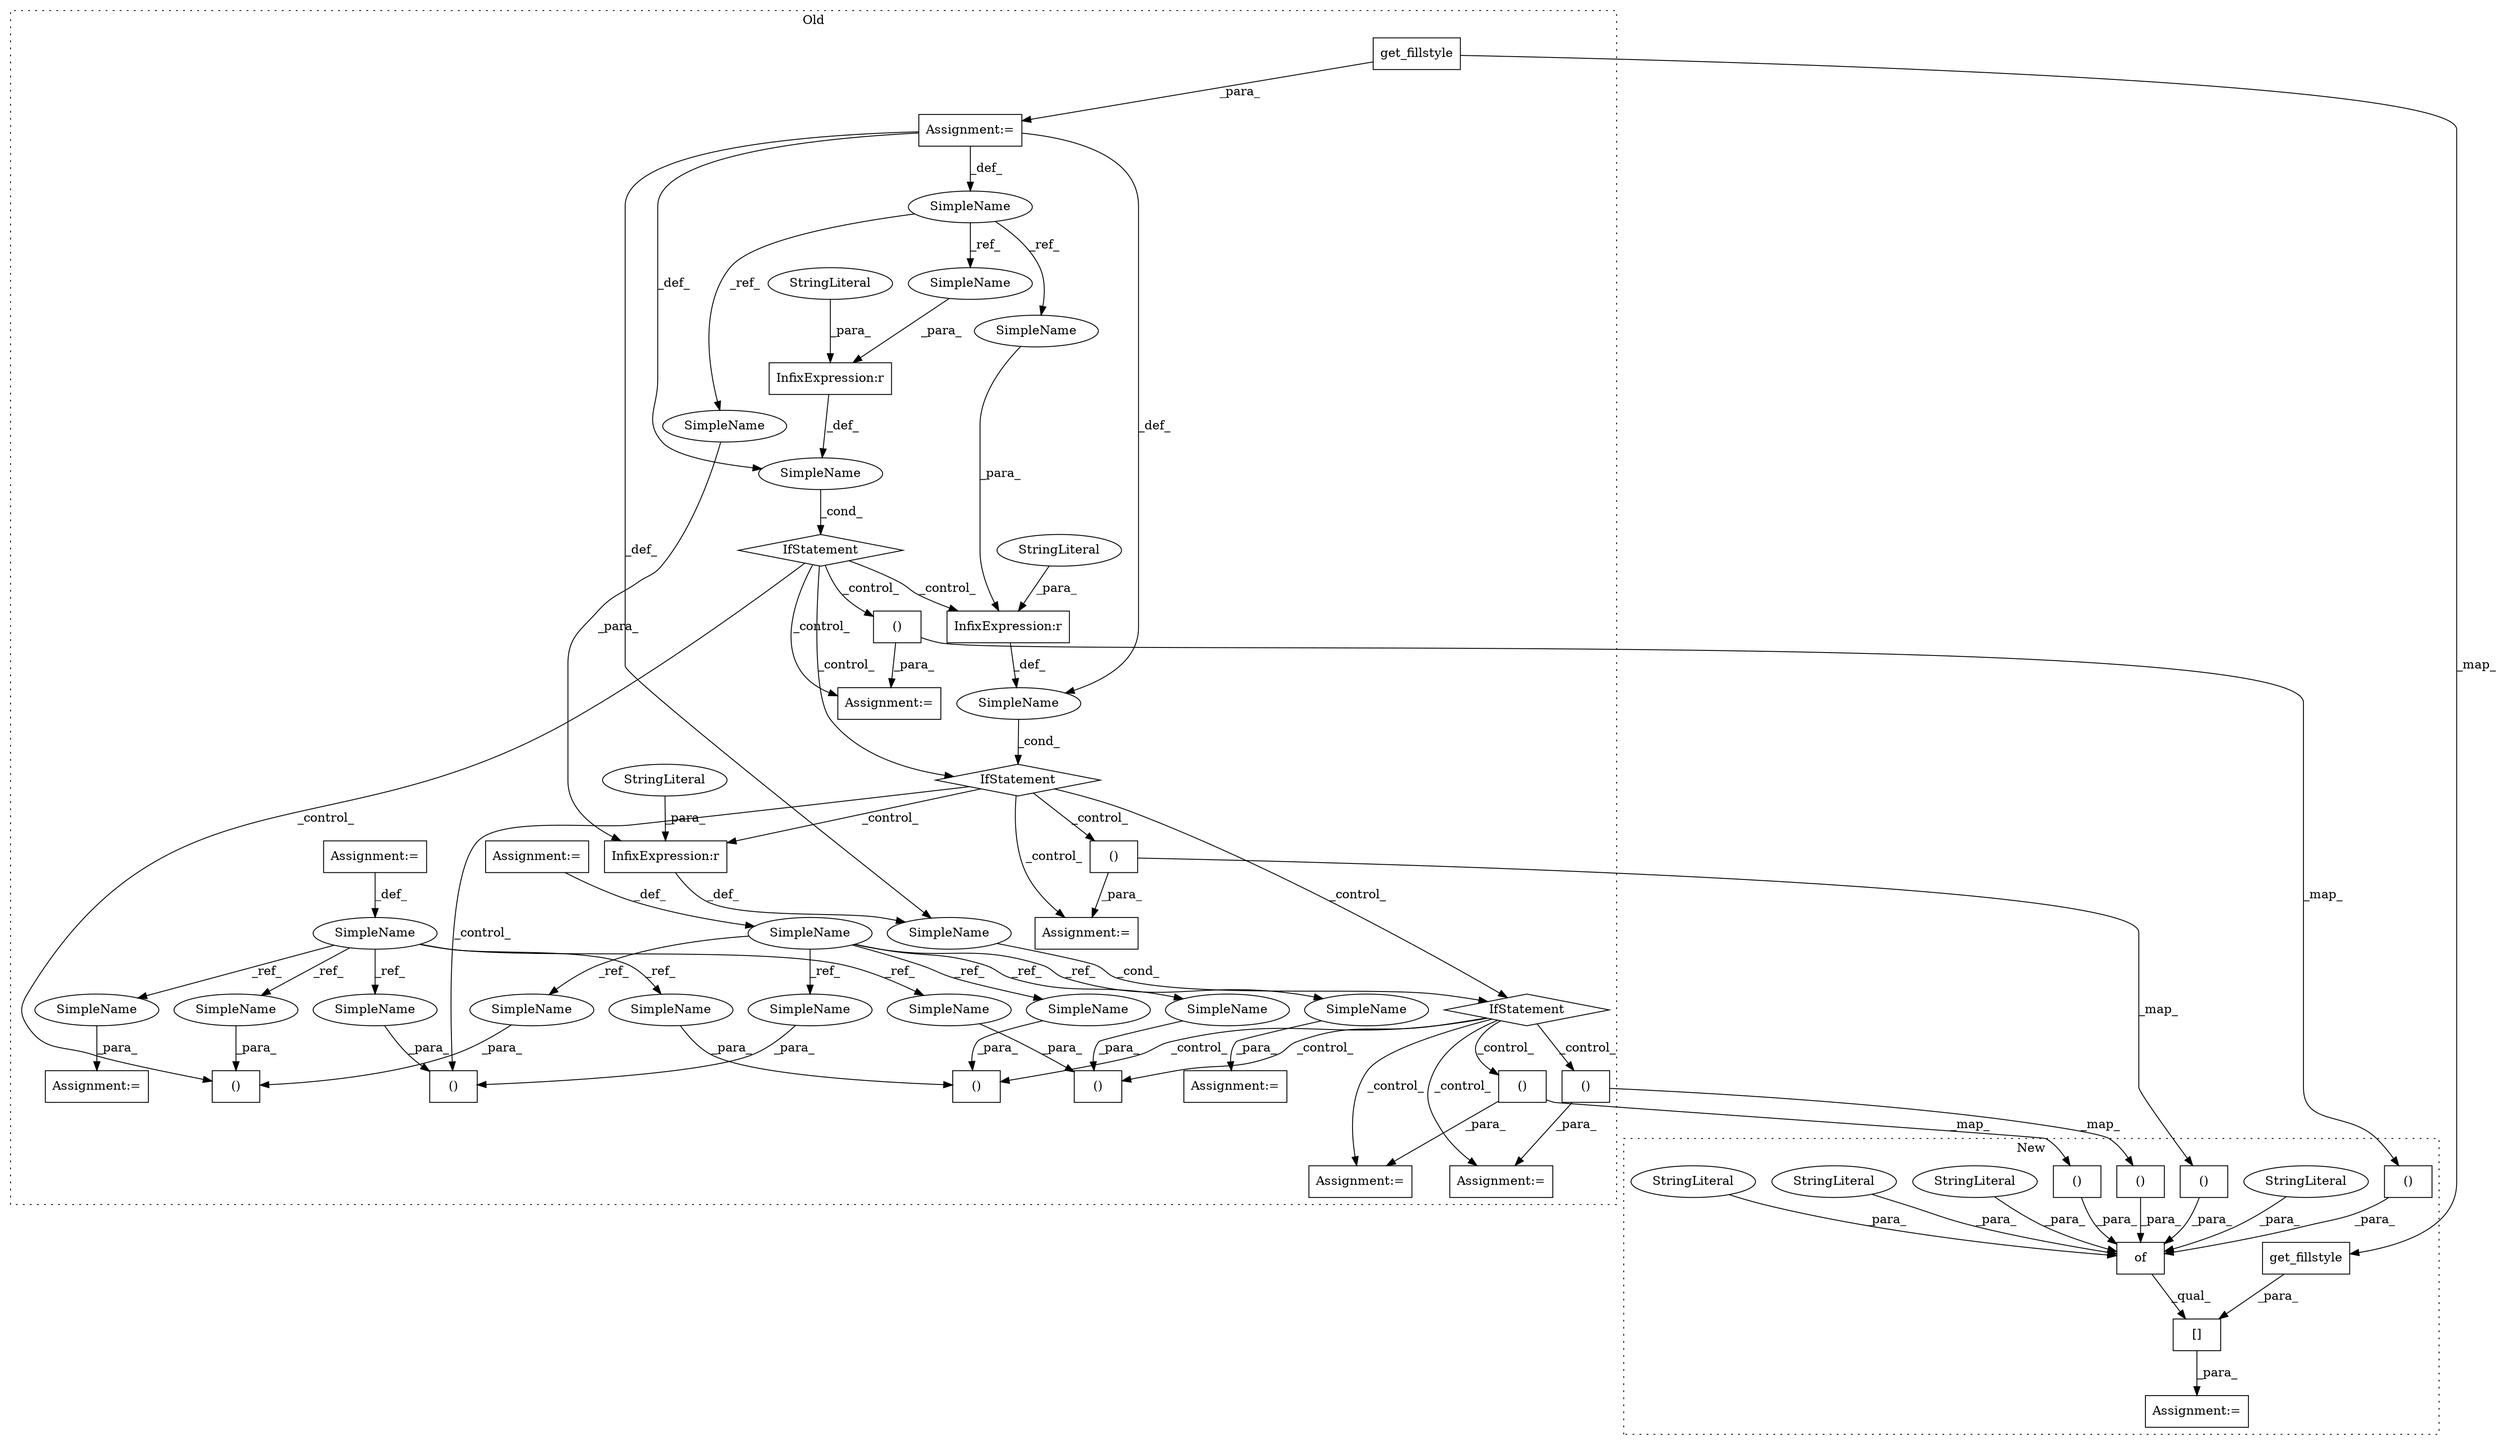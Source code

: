 digraph G {
subgraph cluster0 {
1 [label="get_fillstyle" a="32" s="11798" l="15" shape="box"];
3 [label="Assignment:=" a="7" s="11792" l="1" shape="box"];
4 [label="()" a="106" s="12623" l="27" shape="box"];
5 [label="InfixExpression:r" a="27" s="12255" l="4" shape="box"];
6 [label="()" a="106" s="12407" l="27" shape="box"];
7 [label="InfixExpression:r" a="27" s="12496" l="4" shape="box"];
8 [label="()" a="106" s="12527" l="27" shape="box"];
10 [label="InfixExpression:r" a="27" s="12374" l="4" shape="box"];
11 [label="()" a="106" s="12285" l="27" shape="box"];
13 [label="IfStatement" a="25" s="12249,12264" l="4,2" shape="diamond"];
14 [label="SimpleName" a="42" s="" l="" shape="ellipse"];
15 [label="IfStatement" a="25" s="12490,12506" l="4,2" shape="diamond"];
16 [label="SimpleName" a="42" s="" l="" shape="ellipse"];
17 [label="IfStatement" a="25" s="12368,12386" l="4,2" shape="diamond"];
18 [label="SimpleName" a="42" s="11591" l="5" shape="ellipse"];
19 [label="SimpleName" a="42" s="11790" l="2" shape="ellipse"];
20 [label="SimpleName" a="42" s="" l="" shape="ellipse"];
21 [label="SimpleName" a="42" s="11606" l="9" shape="ellipse"];
23 [label="()" a="106" s="12565" l="22" shape="box"];
26 [label="()" a="106" s="12445" l="22" shape="box"];
29 [label="()" a="106" s="12323" l="22" shape="box"];
30 [label="Assignment:=" a="7" s="12312" l="11" shape="box"];
31 [label="()" a="106" s="12661" l="22" shape="box"];
33 [label="Assignment:=" a="7" s="12434" l="11" shape="box"];
34 [label="Assignment:=" a="7" s="12554" l="11" shape="box"];
35 [label="Assignment:=" a="7" s="12738" l="1" shape="box"];
36 [label="Assignment:=" a="7" s="11606" l="9" shape="box"];
37 [label="StringLiteral" a="45" s="12500" l="6" shape="ellipse"];
38 [label="StringLiteral" a="45" s="12378" l="8" shape="ellipse"];
39 [label="Assignment:=" a="7" s="12710" l="1" shape="box"];
40 [label="StringLiteral" a="45" s="12259" l="5" shape="ellipse"];
41 [label="Assignment:=" a="7" s="11591" l="5" shape="box"];
43 [label="Assignment:=" a="7" s="12650" l="11" shape="box"];
46 [label="SimpleName" a="42" s="12253" l="2" shape="ellipse"];
47 [label="SimpleName" a="42" s="12494" l="2" shape="ellipse"];
48 [label="SimpleName" a="42" s="12372" l="2" shape="ellipse"];
49 [label="SimpleName" a="42" s="12545" l="9" shape="ellipse"];
50 [label="SimpleName" a="42" s="12739" l="9" shape="ellipse"];
51 [label="SimpleName" a="42" s="12303" l="9" shape="ellipse"];
52 [label="SimpleName" a="42" s="12641" l="9" shape="ellipse"];
53 [label="SimpleName" a="42" s="12425" l="9" shape="ellipse"];
54 [label="SimpleName" a="42" s="12285" l="5" shape="ellipse"];
55 [label="SimpleName" a="42" s="12407" l="5" shape="ellipse"];
56 [label="SimpleName" a="42" s="12623" l="5" shape="ellipse"];
57 [label="SimpleName" a="42" s="12527" l="5" shape="ellipse"];
58 [label="SimpleName" a="42" s="12711" l="5" shape="ellipse"];
label = "Old";
style="dotted";
}
subgraph cluster1 {
2 [label="get_fillstyle" a="32" s="11862" l="15" shape="box"];
9 [label="[]" a="2" s="11695,11877" l="162,1" shape="box"];
12 [label="of" a="32" s="11699,11854" l="3,2" shape="box"];
22 [label="()" a="106" s="11793" l="22" shape="box"];
24 [label="StringLiteral" a="45" s="11817" l="7" shape="ellipse"];
25 [label="()" a="106" s="11755" l="22" shape="box"];
27 [label="Assignment:=" a="7" s="11693" l="2" shape="box"];
28 [label="()" a="106" s="11715" l="22" shape="box"];
32 [label="()" a="106" s="11832" l="22" shape="box"];
42 [label="StringLiteral" a="45" s="11702" l="5" shape="ellipse"];
44 [label="StringLiteral" a="45" s="11739" l="8" shape="ellipse"];
45 [label="StringLiteral" a="45" s="11779" l="6" shape="ellipse"];
label = "New";
style="dotted";
}
1 -> 2 [label="_map_"];
1 -> 3 [label="_para_"];
2 -> 9 [label="_para_"];
3 -> 16 [label="_def_"];
3 -> 14 [label="_def_"];
3 -> 20 [label="_def_"];
3 -> 19 [label="_def_"];
5 -> 16 [label="_def_"];
7 -> 20 [label="_def_"];
9 -> 27 [label="_para_"];
10 -> 14 [label="_def_"];
12 -> 9 [label="_qual_"];
13 -> 10 [label="_control_"];
13 -> 30 [label="_control_"];
13 -> 17 [label="_control_"];
13 -> 11 [label="_control_"];
13 -> 29 [label="_control_"];
14 -> 17 [label="_cond_"];
15 -> 8 [label="_control_"];
15 -> 4 [label="_control_"];
15 -> 23 [label="_control_"];
15 -> 43 [label="_control_"];
15 -> 31 [label="_control_"];
15 -> 34 [label="_control_"];
16 -> 13 [label="_cond_"];
17 -> 7 [label="_control_"];
17 -> 33 [label="_control_"];
17 -> 6 [label="_control_"];
17 -> 26 [label="_control_"];
17 -> 15 [label="_control_"];
18 -> 58 [label="_ref_"];
18 -> 57 [label="_ref_"];
18 -> 56 [label="_ref_"];
18 -> 55 [label="_ref_"];
18 -> 54 [label="_ref_"];
19 -> 46 [label="_ref_"];
19 -> 47 [label="_ref_"];
19 -> 48 [label="_ref_"];
20 -> 15 [label="_cond_"];
21 -> 52 [label="_ref_"];
21 -> 53 [label="_ref_"];
21 -> 50 [label="_ref_"];
21 -> 51 [label="_ref_"];
21 -> 49 [label="_ref_"];
22 -> 12 [label="_para_"];
23 -> 34 [label="_para_"];
23 -> 22 [label="_map_"];
24 -> 12 [label="_para_"];
25 -> 12 [label="_para_"];
26 -> 33 [label="_para_"];
26 -> 25 [label="_map_"];
28 -> 12 [label="_para_"];
29 -> 30 [label="_para_"];
29 -> 28 [label="_map_"];
31 -> 43 [label="_para_"];
31 -> 32 [label="_map_"];
32 -> 12 [label="_para_"];
36 -> 21 [label="_def_"];
37 -> 7 [label="_para_"];
38 -> 10 [label="_para_"];
40 -> 5 [label="_para_"];
41 -> 18 [label="_def_"];
42 -> 12 [label="_para_"];
44 -> 12 [label="_para_"];
45 -> 12 [label="_para_"];
46 -> 5 [label="_para_"];
47 -> 7 [label="_para_"];
48 -> 10 [label="_para_"];
49 -> 8 [label="_para_"];
50 -> 35 [label="_para_"];
51 -> 11 [label="_para_"];
52 -> 4 [label="_para_"];
53 -> 6 [label="_para_"];
54 -> 11 [label="_para_"];
55 -> 6 [label="_para_"];
56 -> 4 [label="_para_"];
57 -> 8 [label="_para_"];
58 -> 39 [label="_para_"];
}